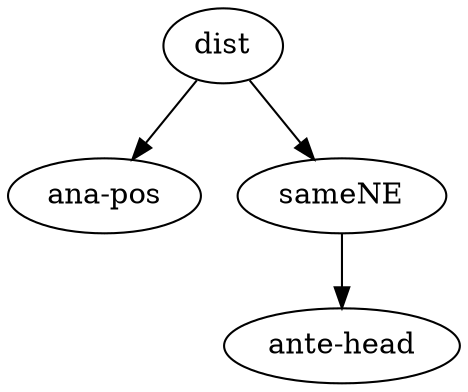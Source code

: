 digraph Tree {
ATH [ label="ante-head" ];
ANP [ label="ana-pos" ];

	dist -> sameNE  ;
	dist -> ANP  ;
	sameNE -> ATH  ;
}